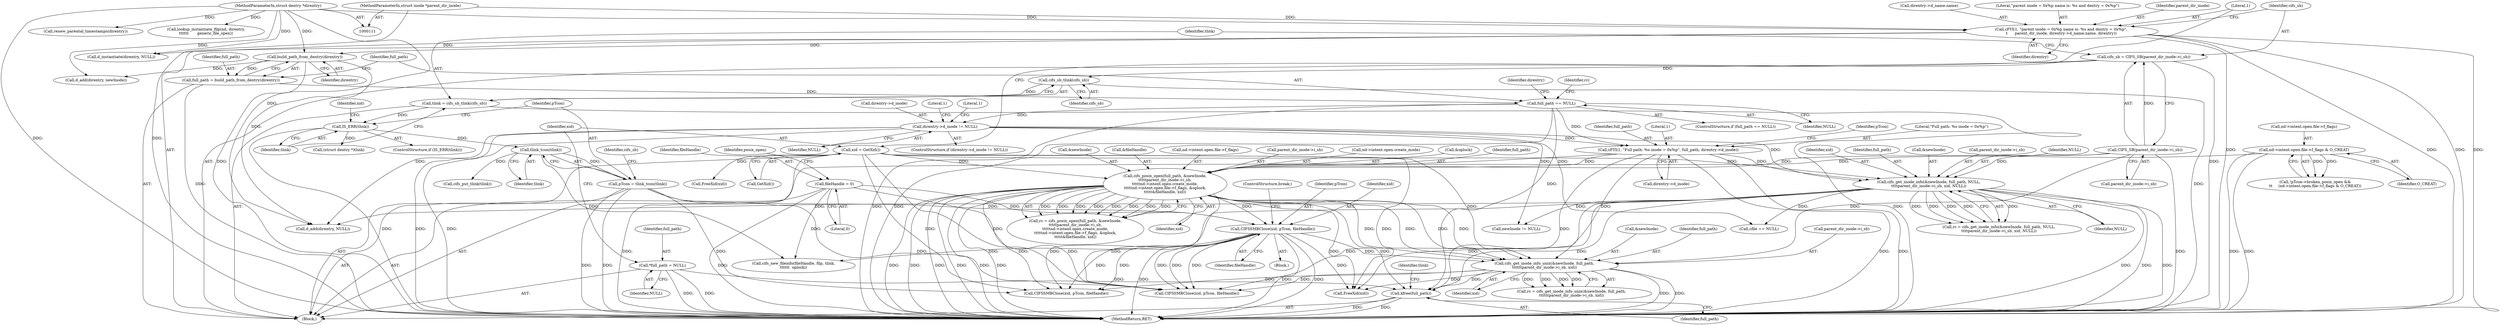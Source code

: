 digraph "0_linux_88d7d4e4a439f32acc56a6d860e415ee71d3df08@API" {
"1000492" [label="(Call,kfree(full_path))"];
"1000393" [label="(Call,cifs_get_inode_info(&newInode, full_path, NULL,\n\t\t\t\tparent_dir_inode->i_sb, xid, NULL))"];
"1000272" [label="(Call,cFYI(1, \"Full path: %s inode = 0x%p\", full_path, direntry->d_inode))"];
"1000248" [label="(Call,full_path == NULL)"];
"1000243" [label="(Call,full_path = build_path_from_dentry(direntry))"];
"1000245" [label="(Call,build_path_from_dentry(direntry))"];
"1000152" [label="(Call,cFYI(1, \"parent inode = 0x%p name is: %s and dentry = 0x%p\",\n\t      parent_dir_inode, direntry->d_name.name, direntry))"];
"1000112" [label="(MethodParameterIn,struct inode *parent_dir_inode)"];
"1000113" [label="(MethodParameterIn,struct dentry *direntry)"];
"1000258" [label="(Call,direntry->d_inode != NULL)"];
"1000164" [label="(Call,CIFS_SB(parent_dir_inode->i_sb))"];
"1000149" [label="(Call,xid = GetXid())"];
"1000319" [label="(Call,cifs_posix_open(full_path, &newInode,\n\t\t\t\t\tparent_dir_inode->i_sb,\n\t\t\t\t\tnd->intent.open.create_mode,\n\t\t\t\t\tnd->intent.open.file->f_flags, &oplock,\n\t\t\t\t\t&fileHandle, xid))"];
"1000305" [label="(Call,nd->intent.open.file->f_flags & O_CREAT)"];
"1000145" [label="(Call,*full_path = NULL)"];
"1000382" [label="(Call,cifs_get_inode_info_unix(&newInode, full_path,\n\t\t\t\t\t\tparent_dir_inode->i_sb, xid))"];
"1000360" [label="(Call,CIFSSMBClose(xid, pTcon, fileHandle))"];
"1000182" [label="(Call,pTcon = tlink_tcon(tlink))"];
"1000184" [label="(Call,tlink_tcon(tlink))"];
"1000173" [label="(Call,IS_ERR(tlink))"];
"1000168" [label="(Call,tlink = cifs_sb_tlink(cifs_sb))"];
"1000170" [label="(Call,cifs_sb_tlink(cifs_sb))"];
"1000162" [label="(Call,cifs_sb = CIFS_SB(parent_dir_inode->i_sb))"];
"1000129" [label="(Call,fileHandle = 0)"];
"1000177" [label="(Identifier,xid)"];
"1000243" [label="(Call,full_path = build_path_from_dentry(direntry))"];
"1000112" [label="(MethodParameterIn,struct inode *parent_dir_inode)"];
"1000383" [label="(Call,&newInode)"];
"1000321" [label="(Call,&newInode)"];
"1000494" [label="(Call,cifs_put_tlink(tlink))"];
"1000170" [label="(Call,cifs_sb_tlink(cifs_sb))"];
"1000152" [label="(Call,cFYI(1, \"parent inode = 0x%p name is: %s and dentry = 0x%p\",\n\t      parent_dir_inode, direntry->d_name.name, direntry))"];
"1000432" [label="(Call,CIFSSMBClose(xid, pTcon, fileHandle))"];
"1000147" [label="(Identifier,NULL)"];
"1000495" [label="(Identifier,tlink)"];
"1000249" [label="(Identifier,full_path)"];
"1000262" [label="(Identifier,NULL)"];
"1000344" [label="(Call,&fileHandle)"];
"1000171" [label="(Identifier,cifs_sb)"];
"1000246" [label="(Identifier,direntry)"];
"1000129" [label="(Call,fileHandle = 0)"];
"1000149" [label="(Call,xid = GetXid())"];
"1000305" [label="(Call,nd->intent.open.file->f_flags & O_CREAT)"];
"1000161" [label="(Identifier,direntry)"];
"1000134" [label="(Identifier,posix_open)"];
"1000259" [label="(Call,direntry->d_inode)"];
"1000317" [label="(Call,rc = cifs_posix_open(full_path, &newInode,\n\t\t\t\t\tparent_dir_inode->i_sb,\n\t\t\t\t\tnd->intent.open.create_mode,\n\t\t\t\t\tnd->intent.open.file->f_flags, &oplock,\n\t\t\t\t\t&fileHandle, xid))"];
"1000333" [label="(Call,nd->intent.open.file->f_flags)"];
"1000319" [label="(Call,cifs_posix_open(full_path, &newInode,\n\t\t\t\t\tparent_dir_inode->i_sb,\n\t\t\t\t\tnd->intent.open.create_mode,\n\t\t\t\t\tnd->intent.open.file->f_flags, &oplock,\n\t\t\t\t\t&fileHandle, xid))"];
"1000257" [label="(ControlStructure,if (direntry->d_inode != NULL))"];
"1000146" [label="(Identifier,full_path)"];
"1000445" [label="(Call,cfile == NULL)"];
"1000275" [label="(Identifier,full_path)"];
"1000394" [label="(Call,&newInode)"];
"1000176" [label="(Call,FreeXid(xid))"];
"1000323" [label="(Call,parent_dir_inode->i_sb)"];
"1000245" [label="(Call,build_path_from_dentry(direntry))"];
"1000179" [label="(Call,(struct dentry *)tlink)"];
"1000393" [label="(Call,cifs_get_inode_info(&newInode, full_path, NULL,\n\t\t\t\tparent_dir_inode->i_sb, xid, NULL))"];
"1000501" [label="(MethodReturn,RET)"];
"1000173" [label="(Call,IS_ERR(tlink))"];
"1000398" [label="(Call,parent_dir_inode->i_sb)"];
"1000451" [label="(Call,CIFSSMBClose(xid, pTcon, fileHandle))"];
"1000244" [label="(Identifier,full_path)"];
"1000131" [label="(Literal,0)"];
"1000190" [label="(Identifier,cifs_sb)"];
"1000162" [label="(Call,cifs_sb = CIFS_SB(parent_dir_inode->i_sb))"];
"1000130" [label="(Identifier,fileHandle)"];
"1000247" [label="(ControlStructure,if (full_path == NULL))"];
"1000184" [label="(Call,tlink_tcon(tlink))"];
"1000250" [label="(Identifier,NULL)"];
"1000460" [label="(Call,renew_parental_timestamps(direntry))"];
"1000172" [label="(ControlStructure,if (IS_ERR(tlink)))"];
"1000389" [label="(Identifier,xid)"];
"1000260" [label="(Identifier,direntry)"];
"1000397" [label="(Identifier,NULL)"];
"1000273" [label="(Literal,1)"];
"1000380" [label="(Call,rc = cifs_get_inode_info_unix(&newInode, full_path,\n\t\t\t\t\t\tparent_dir_inode->i_sb, xid))"];
"1000183" [label="(Identifier,pTcon)"];
"1000174" [label="(Identifier,tlink)"];
"1000270" [label="(Literal,1)"];
"1000493" [label="(Identifier,full_path)"];
"1000363" [label="(Identifier,fileHandle)"];
"1000385" [label="(Identifier,full_path)"];
"1000364" [label="(ControlStructure,break;)"];
"1000154" [label="(Literal,\"parent inode = 0x%p name is: %s and dentry = 0x%p\")"];
"1000315" [label="(Identifier,O_CREAT)"];
"1000306" [label="(Call,nd->intent.open.file->f_flags)"];
"1000362" [label="(Identifier,pTcon)"];
"1000326" [label="(Call,nd->intent.open.create_mode)"];
"1000391" [label="(Call,rc = cifs_get_inode_info(&newInode, full_path, NULL,\n\t\t\t\tparent_dir_inode->i_sb, xid, NULL))"];
"1000492" [label="(Call,kfree(full_path))"];
"1000153" [label="(Literal,1)"];
"1000185" [label="(Identifier,tlink)"];
"1000412" [label="(Call,d_add(direntry, newInode))"];
"1000265" [label="(Literal,1)"];
"1000360" [label="(Call,CIFSSMBClose(xid, pTcon, fileHandle))"];
"1000155" [label="(Identifier,parent_dir_inode)"];
"1000420" [label="(Call,lookup_instantiate_filp(nd, direntry,\n\t\t\t\t\t\t       generic_file_open))"];
"1000382" [label="(Call,cifs_get_inode_info_unix(&newInode, full_path,\n\t\t\t\t\t\tparent_dir_inode->i_sb, xid))"];
"1000168" [label="(Call,tlink = cifs_sb_tlink(cifs_sb))"];
"1000182" [label="(Call,pTcon = tlink_tcon(tlink))"];
"1000272" [label="(Call,cFYI(1, \"Full path: %s inode = 0x%p\", full_path, direntry->d_inode))"];
"1000258" [label="(Call,direntry->d_inode != NULL)"];
"1000165" [label="(Call,parent_dir_inode->i_sb)"];
"1000346" [label="(Identifier,xid)"];
"1000300" [label="(Call,!pTcon->broken_posix_open &&\n\t\t     (nd->intent.open.file->f_flags & O_CREAT))"];
"1000281" [label="(Identifier,pTcon)"];
"1000164" [label="(Call,CIFS_SB(parent_dir_inode->i_sb))"];
"1000401" [label="(Identifier,xid)"];
"1000276" [label="(Call,direntry->d_inode)"];
"1000169" [label="(Identifier,tlink)"];
"1000113" [label="(MethodParameterIn,struct dentry *direntry)"];
"1000145" [label="(Call,*full_path = NULL)"];
"1000274" [label="(Literal,\"Full path: %s inode = 0x%p\")"];
"1000248" [label="(Call,full_path == NULL)"];
"1000496" [label="(Call,FreeXid(xid))"];
"1000386" [label="(Call,parent_dir_inode->i_sb)"];
"1000361" [label="(Identifier,xid)"];
"1000408" [label="(Call,newInode != NULL)"];
"1000151" [label="(Call,GetXid())"];
"1000342" [label="(Call,&oplock)"];
"1000150" [label="(Identifier,xid)"];
"1000253" [label="(Identifier,rc)"];
"1000236" [label="(Call,d_instantiate(direntry, NULL))"];
"1000477" [label="(Call,d_add(direntry, NULL))"];
"1000115" [label="(Block,)"];
"1000396" [label="(Identifier,full_path)"];
"1000402" [label="(Identifier,NULL)"];
"1000359" [label="(Block,)"];
"1000439" [label="(Call,cifs_new_fileinfo(fileHandle, filp, tlink,\n\t\t\t\t\t\t  oplock))"];
"1000156" [label="(Call,direntry->d_name.name)"];
"1000320" [label="(Identifier,full_path)"];
"1000163" [label="(Identifier,cifs_sb)"];
"1000492" -> "1000115"  [label="AST: "];
"1000492" -> "1000493"  [label="CFG: "];
"1000493" -> "1000492"  [label="AST: "];
"1000495" -> "1000492"  [label="CFG: "];
"1000492" -> "1000501"  [label="DDG: "];
"1000492" -> "1000501"  [label="DDG: "];
"1000393" -> "1000492"  [label="DDG: "];
"1000272" -> "1000492"  [label="DDG: "];
"1000319" -> "1000492"  [label="DDG: "];
"1000145" -> "1000492"  [label="DDG: "];
"1000382" -> "1000492"  [label="DDG: "];
"1000248" -> "1000492"  [label="DDG: "];
"1000393" -> "1000391"  [label="AST: "];
"1000393" -> "1000402"  [label="CFG: "];
"1000394" -> "1000393"  [label="AST: "];
"1000396" -> "1000393"  [label="AST: "];
"1000397" -> "1000393"  [label="AST: "];
"1000398" -> "1000393"  [label="AST: "];
"1000401" -> "1000393"  [label="AST: "];
"1000402" -> "1000393"  [label="AST: "];
"1000391" -> "1000393"  [label="CFG: "];
"1000393" -> "1000501"  [label="DDG: "];
"1000393" -> "1000501"  [label="DDG: "];
"1000393" -> "1000501"  [label="DDG: "];
"1000393" -> "1000391"  [label="DDG: "];
"1000393" -> "1000391"  [label="DDG: "];
"1000393" -> "1000391"  [label="DDG: "];
"1000393" -> "1000391"  [label="DDG: "];
"1000393" -> "1000391"  [label="DDG: "];
"1000272" -> "1000393"  [label="DDG: "];
"1000258" -> "1000393"  [label="DDG: "];
"1000164" -> "1000393"  [label="DDG: "];
"1000149" -> "1000393"  [label="DDG: "];
"1000393" -> "1000408"  [label="DDG: "];
"1000393" -> "1000432"  [label="DDG: "];
"1000393" -> "1000445"  [label="DDG: "];
"1000393" -> "1000451"  [label="DDG: "];
"1000393" -> "1000477"  [label="DDG: "];
"1000393" -> "1000496"  [label="DDG: "];
"1000272" -> "1000115"  [label="AST: "];
"1000272" -> "1000276"  [label="CFG: "];
"1000273" -> "1000272"  [label="AST: "];
"1000274" -> "1000272"  [label="AST: "];
"1000275" -> "1000272"  [label="AST: "];
"1000276" -> "1000272"  [label="AST: "];
"1000281" -> "1000272"  [label="CFG: "];
"1000272" -> "1000501"  [label="DDG: "];
"1000272" -> "1000501"  [label="DDG: "];
"1000248" -> "1000272"  [label="DDG: "];
"1000258" -> "1000272"  [label="DDG: "];
"1000272" -> "1000319"  [label="DDG: "];
"1000272" -> "1000382"  [label="DDG: "];
"1000248" -> "1000247"  [label="AST: "];
"1000248" -> "1000250"  [label="CFG: "];
"1000249" -> "1000248"  [label="AST: "];
"1000250" -> "1000248"  [label="AST: "];
"1000253" -> "1000248"  [label="CFG: "];
"1000260" -> "1000248"  [label="CFG: "];
"1000248" -> "1000501"  [label="DDG: "];
"1000248" -> "1000501"  [label="DDG: "];
"1000243" -> "1000248"  [label="DDG: "];
"1000248" -> "1000258"  [label="DDG: "];
"1000243" -> "1000115"  [label="AST: "];
"1000243" -> "1000245"  [label="CFG: "];
"1000244" -> "1000243"  [label="AST: "];
"1000245" -> "1000243"  [label="AST: "];
"1000249" -> "1000243"  [label="CFG: "];
"1000243" -> "1000501"  [label="DDG: "];
"1000245" -> "1000243"  [label="DDG: "];
"1000245" -> "1000246"  [label="CFG: "];
"1000246" -> "1000245"  [label="AST: "];
"1000245" -> "1000501"  [label="DDG: "];
"1000152" -> "1000245"  [label="DDG: "];
"1000113" -> "1000245"  [label="DDG: "];
"1000245" -> "1000412"  [label="DDG: "];
"1000245" -> "1000477"  [label="DDG: "];
"1000152" -> "1000115"  [label="AST: "];
"1000152" -> "1000161"  [label="CFG: "];
"1000153" -> "1000152"  [label="AST: "];
"1000154" -> "1000152"  [label="AST: "];
"1000155" -> "1000152"  [label="AST: "];
"1000156" -> "1000152"  [label="AST: "];
"1000161" -> "1000152"  [label="AST: "];
"1000163" -> "1000152"  [label="CFG: "];
"1000152" -> "1000501"  [label="DDG: "];
"1000152" -> "1000501"  [label="DDG: "];
"1000152" -> "1000501"  [label="DDG: "];
"1000152" -> "1000501"  [label="DDG: "];
"1000112" -> "1000152"  [label="DDG: "];
"1000113" -> "1000152"  [label="DDG: "];
"1000152" -> "1000236"  [label="DDG: "];
"1000112" -> "1000111"  [label="AST: "];
"1000112" -> "1000501"  [label="DDG: "];
"1000113" -> "1000111"  [label="AST: "];
"1000113" -> "1000501"  [label="DDG: "];
"1000113" -> "1000236"  [label="DDG: "];
"1000113" -> "1000412"  [label="DDG: "];
"1000113" -> "1000420"  [label="DDG: "];
"1000113" -> "1000460"  [label="DDG: "];
"1000113" -> "1000477"  [label="DDG: "];
"1000258" -> "1000257"  [label="AST: "];
"1000258" -> "1000262"  [label="CFG: "];
"1000259" -> "1000258"  [label="AST: "];
"1000262" -> "1000258"  [label="AST: "];
"1000265" -> "1000258"  [label="CFG: "];
"1000270" -> "1000258"  [label="CFG: "];
"1000258" -> "1000501"  [label="DDG: "];
"1000258" -> "1000501"  [label="DDG: "];
"1000258" -> "1000408"  [label="DDG: "];
"1000258" -> "1000445"  [label="DDG: "];
"1000258" -> "1000477"  [label="DDG: "];
"1000164" -> "1000162"  [label="AST: "];
"1000164" -> "1000165"  [label="CFG: "];
"1000165" -> "1000164"  [label="AST: "];
"1000162" -> "1000164"  [label="CFG: "];
"1000164" -> "1000501"  [label="DDG: "];
"1000164" -> "1000162"  [label="DDG: "];
"1000164" -> "1000319"  [label="DDG: "];
"1000164" -> "1000382"  [label="DDG: "];
"1000149" -> "1000115"  [label="AST: "];
"1000149" -> "1000151"  [label="CFG: "];
"1000150" -> "1000149"  [label="AST: "];
"1000151" -> "1000149"  [label="AST: "];
"1000153" -> "1000149"  [label="CFG: "];
"1000149" -> "1000501"  [label="DDG: "];
"1000149" -> "1000176"  [label="DDG: "];
"1000149" -> "1000319"  [label="DDG: "];
"1000149" -> "1000382"  [label="DDG: "];
"1000149" -> "1000432"  [label="DDG: "];
"1000149" -> "1000451"  [label="DDG: "];
"1000149" -> "1000496"  [label="DDG: "];
"1000319" -> "1000317"  [label="AST: "];
"1000319" -> "1000346"  [label="CFG: "];
"1000320" -> "1000319"  [label="AST: "];
"1000321" -> "1000319"  [label="AST: "];
"1000323" -> "1000319"  [label="AST: "];
"1000326" -> "1000319"  [label="AST: "];
"1000333" -> "1000319"  [label="AST: "];
"1000342" -> "1000319"  [label="AST: "];
"1000344" -> "1000319"  [label="AST: "];
"1000346" -> "1000319"  [label="AST: "];
"1000317" -> "1000319"  [label="CFG: "];
"1000319" -> "1000501"  [label="DDG: "];
"1000319" -> "1000501"  [label="DDG: "];
"1000319" -> "1000501"  [label="DDG: "];
"1000319" -> "1000501"  [label="DDG: "];
"1000319" -> "1000501"  [label="DDG: "];
"1000319" -> "1000501"  [label="DDG: "];
"1000319" -> "1000317"  [label="DDG: "];
"1000319" -> "1000317"  [label="DDG: "];
"1000319" -> "1000317"  [label="DDG: "];
"1000319" -> "1000317"  [label="DDG: "];
"1000319" -> "1000317"  [label="DDG: "];
"1000319" -> "1000317"  [label="DDG: "];
"1000319" -> "1000317"  [label="DDG: "];
"1000319" -> "1000317"  [label="DDG: "];
"1000305" -> "1000319"  [label="DDG: "];
"1000319" -> "1000360"  [label="DDG: "];
"1000319" -> "1000382"  [label="DDG: "];
"1000319" -> "1000382"  [label="DDG: "];
"1000319" -> "1000382"  [label="DDG: "];
"1000319" -> "1000382"  [label="DDG: "];
"1000319" -> "1000432"  [label="DDG: "];
"1000319" -> "1000451"  [label="DDG: "];
"1000319" -> "1000496"  [label="DDG: "];
"1000305" -> "1000300"  [label="AST: "];
"1000305" -> "1000315"  [label="CFG: "];
"1000306" -> "1000305"  [label="AST: "];
"1000315" -> "1000305"  [label="AST: "];
"1000300" -> "1000305"  [label="CFG: "];
"1000305" -> "1000501"  [label="DDG: "];
"1000305" -> "1000501"  [label="DDG: "];
"1000305" -> "1000300"  [label="DDG: "];
"1000305" -> "1000300"  [label="DDG: "];
"1000145" -> "1000115"  [label="AST: "];
"1000145" -> "1000147"  [label="CFG: "];
"1000146" -> "1000145"  [label="AST: "];
"1000147" -> "1000145"  [label="AST: "];
"1000150" -> "1000145"  [label="CFG: "];
"1000145" -> "1000501"  [label="DDG: "];
"1000145" -> "1000501"  [label="DDG: "];
"1000382" -> "1000380"  [label="AST: "];
"1000382" -> "1000389"  [label="CFG: "];
"1000383" -> "1000382"  [label="AST: "];
"1000385" -> "1000382"  [label="AST: "];
"1000386" -> "1000382"  [label="AST: "];
"1000389" -> "1000382"  [label="AST: "];
"1000380" -> "1000382"  [label="CFG: "];
"1000382" -> "1000501"  [label="DDG: "];
"1000382" -> "1000501"  [label="DDG: "];
"1000382" -> "1000380"  [label="DDG: "];
"1000382" -> "1000380"  [label="DDG: "];
"1000382" -> "1000380"  [label="DDG: "];
"1000382" -> "1000380"  [label="DDG: "];
"1000360" -> "1000382"  [label="DDG: "];
"1000382" -> "1000432"  [label="DDG: "];
"1000382" -> "1000451"  [label="DDG: "];
"1000382" -> "1000496"  [label="DDG: "];
"1000360" -> "1000359"  [label="AST: "];
"1000360" -> "1000363"  [label="CFG: "];
"1000361" -> "1000360"  [label="AST: "];
"1000362" -> "1000360"  [label="AST: "];
"1000363" -> "1000360"  [label="AST: "];
"1000364" -> "1000360"  [label="CFG: "];
"1000360" -> "1000501"  [label="DDG: "];
"1000360" -> "1000501"  [label="DDG: "];
"1000360" -> "1000501"  [label="DDG: "];
"1000182" -> "1000360"  [label="DDG: "];
"1000129" -> "1000360"  [label="DDG: "];
"1000360" -> "1000432"  [label="DDG: "];
"1000360" -> "1000432"  [label="DDG: "];
"1000360" -> "1000432"  [label="DDG: "];
"1000360" -> "1000439"  [label="DDG: "];
"1000360" -> "1000451"  [label="DDG: "];
"1000360" -> "1000451"  [label="DDG: "];
"1000360" -> "1000496"  [label="DDG: "];
"1000182" -> "1000115"  [label="AST: "];
"1000182" -> "1000184"  [label="CFG: "];
"1000183" -> "1000182"  [label="AST: "];
"1000184" -> "1000182"  [label="AST: "];
"1000190" -> "1000182"  [label="CFG: "];
"1000182" -> "1000501"  [label="DDG: "];
"1000182" -> "1000501"  [label="DDG: "];
"1000184" -> "1000182"  [label="DDG: "];
"1000182" -> "1000432"  [label="DDG: "];
"1000182" -> "1000451"  [label="DDG: "];
"1000184" -> "1000185"  [label="CFG: "];
"1000185" -> "1000184"  [label="AST: "];
"1000173" -> "1000184"  [label="DDG: "];
"1000184" -> "1000439"  [label="DDG: "];
"1000184" -> "1000494"  [label="DDG: "];
"1000173" -> "1000172"  [label="AST: "];
"1000173" -> "1000174"  [label="CFG: "];
"1000174" -> "1000173"  [label="AST: "];
"1000177" -> "1000173"  [label="CFG: "];
"1000183" -> "1000173"  [label="CFG: "];
"1000173" -> "1000501"  [label="DDG: "];
"1000168" -> "1000173"  [label="DDG: "];
"1000173" -> "1000179"  [label="DDG: "];
"1000168" -> "1000115"  [label="AST: "];
"1000168" -> "1000170"  [label="CFG: "];
"1000169" -> "1000168"  [label="AST: "];
"1000170" -> "1000168"  [label="AST: "];
"1000174" -> "1000168"  [label="CFG: "];
"1000168" -> "1000501"  [label="DDG: "];
"1000170" -> "1000168"  [label="DDG: "];
"1000170" -> "1000171"  [label="CFG: "];
"1000171" -> "1000170"  [label="AST: "];
"1000170" -> "1000501"  [label="DDG: "];
"1000162" -> "1000170"  [label="DDG: "];
"1000162" -> "1000115"  [label="AST: "];
"1000163" -> "1000162"  [label="AST: "];
"1000169" -> "1000162"  [label="CFG: "];
"1000162" -> "1000501"  [label="DDG: "];
"1000129" -> "1000115"  [label="AST: "];
"1000129" -> "1000131"  [label="CFG: "];
"1000130" -> "1000129"  [label="AST: "];
"1000131" -> "1000129"  [label="AST: "];
"1000134" -> "1000129"  [label="CFG: "];
"1000129" -> "1000501"  [label="DDG: "];
"1000129" -> "1000432"  [label="DDG: "];
"1000129" -> "1000439"  [label="DDG: "];
}
